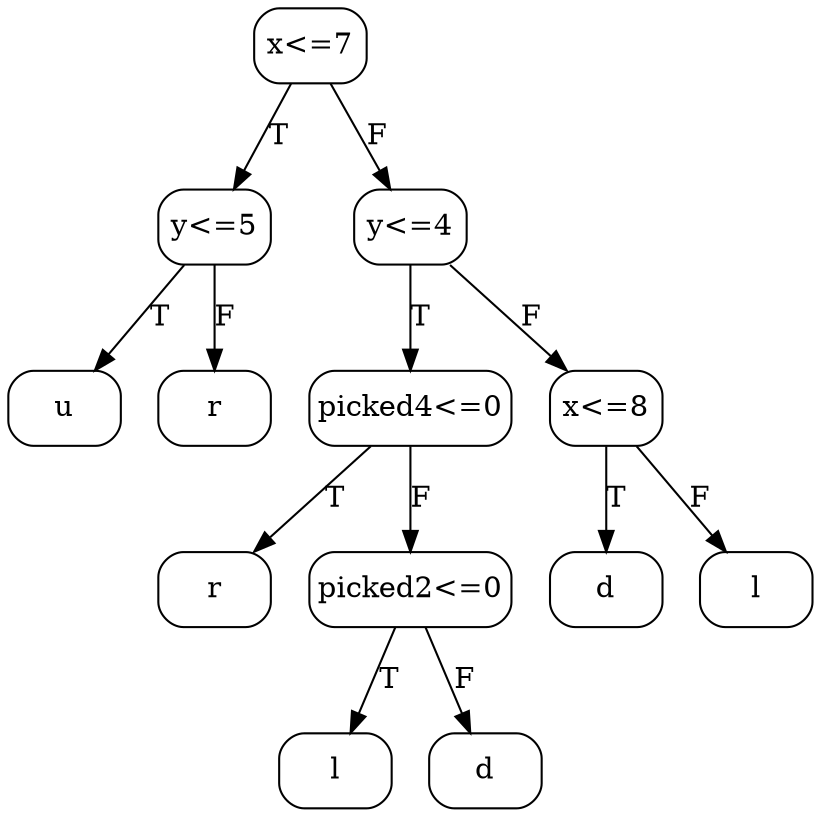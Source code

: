 // decision tree
digraph {
	2 [label=u margin="0.05,0.05" shape=box style=rounded]
	9 [label=r margin="0.05,0.05" shape=box style=rounded]
	1 [label="y<=5" margin="0.05,0.05" shape=box style=rounded]
	1 -> 2 [label=T]
	1 -> 9 [label=F]
	18 [label=r margin="0.05,0.05" shape=box style=rounded]
	22 [label=l margin="0.05,0.05" shape=box style=rounded]
	23 [label=d margin="0.05,0.05" shape=box style=rounded]
	21 [label="picked2<=0" margin="0.05,0.05" shape=box style=rounded]
	21 -> 22 [label=T]
	21 -> 23 [label=F]
	17 [label="picked4<=0" margin="0.05,0.05" shape=box style=rounded]
	17 -> 18 [label=T]
	17 -> 21 [label=F]
	25 [label=d margin="0.05,0.05" shape=box style=rounded]
	28 [label=l margin="0.05,0.05" shape=box style=rounded]
	24 [label="x<=8" margin="0.05,0.05" shape=box style=rounded]
	24 -> 25 [label=T]
	24 -> 28 [label=F]
	16 [label="y<=4" margin="0.05,0.05" shape=box style=rounded]
	16 -> 17 [label=T]
	16 -> 24 [label=F]
	0 [label="x<=7" margin="0.05,0.05" shape=box style=rounded]
	0 -> 1 [label=T]
	0 -> 16 [label=F]
}
